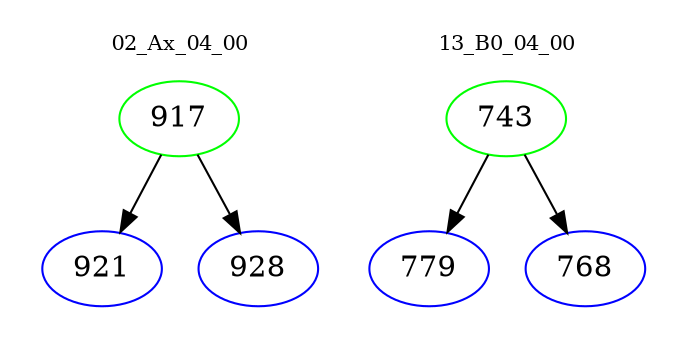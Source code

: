digraph{
subgraph cluster_0 {
color = white
label = "02_Ax_04_00";
fontsize=10;
T0_917 [label="917", color="green"]
T0_917 -> T0_921 [color="black"]
T0_921 [label="921", color="blue"]
T0_917 -> T0_928 [color="black"]
T0_928 [label="928", color="blue"]
}
subgraph cluster_1 {
color = white
label = "13_B0_04_00";
fontsize=10;
T1_743 [label="743", color="green"]
T1_743 -> T1_779 [color="black"]
T1_779 [label="779", color="blue"]
T1_743 -> T1_768 [color="black"]
T1_768 [label="768", color="blue"]
}
}
